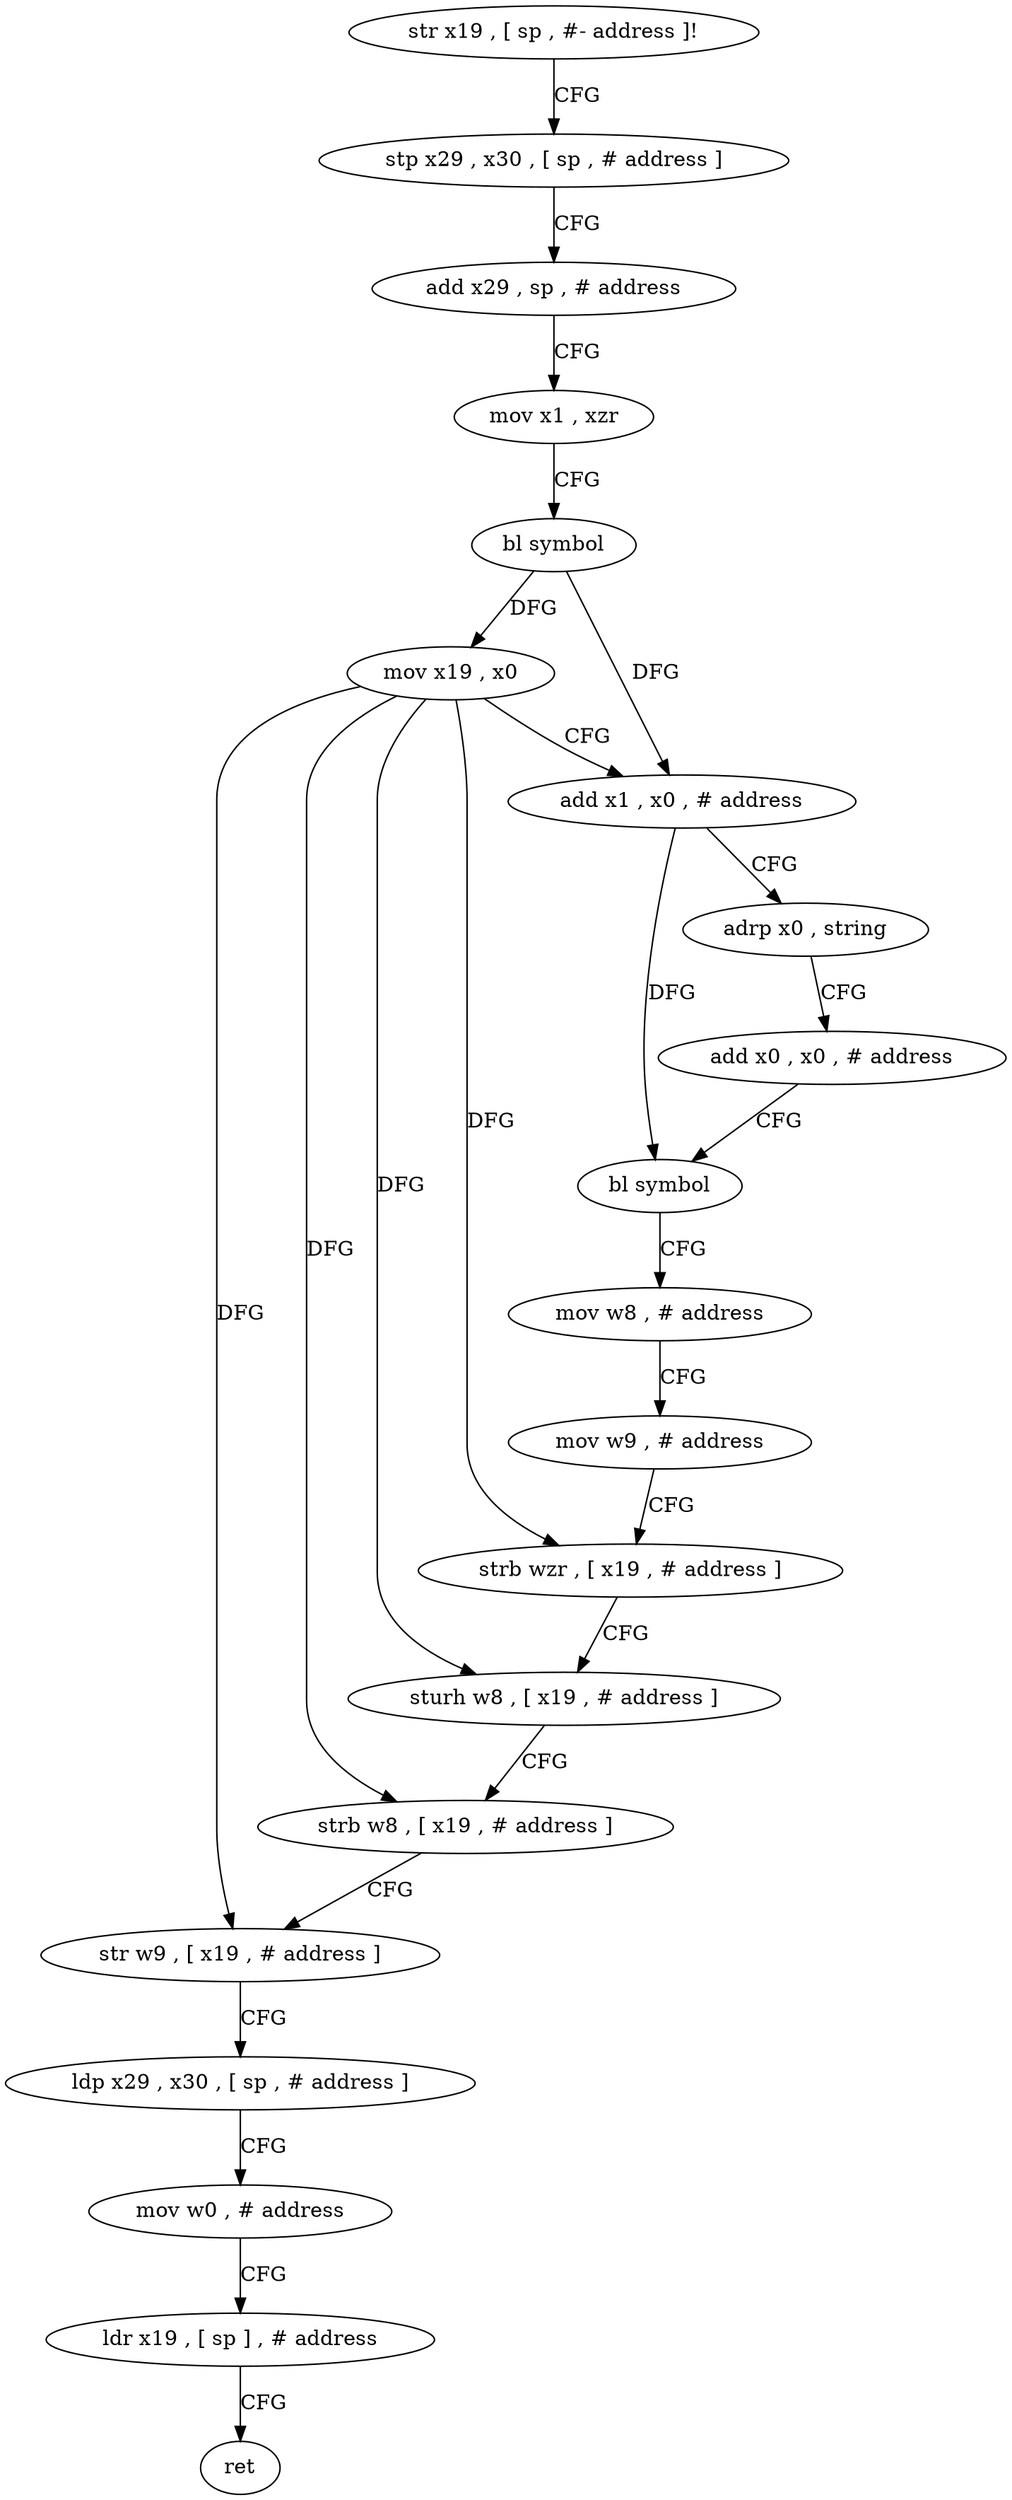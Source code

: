 digraph "func" {
"4251524" [label = "str x19 , [ sp , #- address ]!" ]
"4251528" [label = "stp x29 , x30 , [ sp , # address ]" ]
"4251532" [label = "add x29 , sp , # address" ]
"4251536" [label = "mov x1 , xzr" ]
"4251540" [label = "bl symbol" ]
"4251544" [label = "mov x19 , x0" ]
"4251548" [label = "add x1 , x0 , # address" ]
"4251552" [label = "adrp x0 , string" ]
"4251556" [label = "add x0 , x0 , # address" ]
"4251560" [label = "bl symbol" ]
"4251564" [label = "mov w8 , # address" ]
"4251568" [label = "mov w9 , # address" ]
"4251572" [label = "strb wzr , [ x19 , # address ]" ]
"4251576" [label = "sturh w8 , [ x19 , # address ]" ]
"4251580" [label = "strb w8 , [ x19 , # address ]" ]
"4251584" [label = "str w9 , [ x19 , # address ]" ]
"4251588" [label = "ldp x29 , x30 , [ sp , # address ]" ]
"4251592" [label = "mov w0 , # address" ]
"4251596" [label = "ldr x19 , [ sp ] , # address" ]
"4251600" [label = "ret" ]
"4251524" -> "4251528" [ label = "CFG" ]
"4251528" -> "4251532" [ label = "CFG" ]
"4251532" -> "4251536" [ label = "CFG" ]
"4251536" -> "4251540" [ label = "CFG" ]
"4251540" -> "4251544" [ label = "DFG" ]
"4251540" -> "4251548" [ label = "DFG" ]
"4251544" -> "4251548" [ label = "CFG" ]
"4251544" -> "4251572" [ label = "DFG" ]
"4251544" -> "4251576" [ label = "DFG" ]
"4251544" -> "4251580" [ label = "DFG" ]
"4251544" -> "4251584" [ label = "DFG" ]
"4251548" -> "4251552" [ label = "CFG" ]
"4251548" -> "4251560" [ label = "DFG" ]
"4251552" -> "4251556" [ label = "CFG" ]
"4251556" -> "4251560" [ label = "CFG" ]
"4251560" -> "4251564" [ label = "CFG" ]
"4251564" -> "4251568" [ label = "CFG" ]
"4251568" -> "4251572" [ label = "CFG" ]
"4251572" -> "4251576" [ label = "CFG" ]
"4251576" -> "4251580" [ label = "CFG" ]
"4251580" -> "4251584" [ label = "CFG" ]
"4251584" -> "4251588" [ label = "CFG" ]
"4251588" -> "4251592" [ label = "CFG" ]
"4251592" -> "4251596" [ label = "CFG" ]
"4251596" -> "4251600" [ label = "CFG" ]
}
